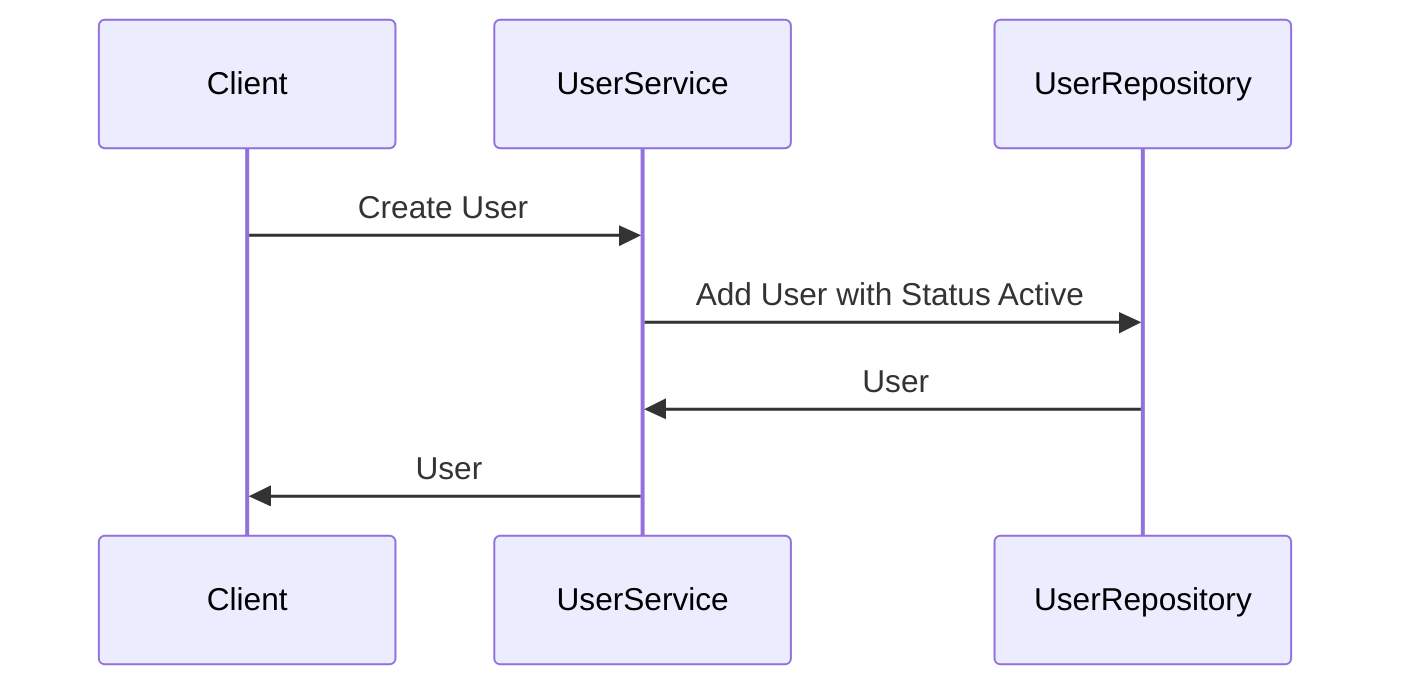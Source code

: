 sequenceDiagram
    participant Client
    participant UserService
    participant UserRepository

    Client ->> UserService: Create User
    UserService ->> UserRepository: Add User with Status Active
    UserRepository ->> UserService: User
    UserService ->> Client : User